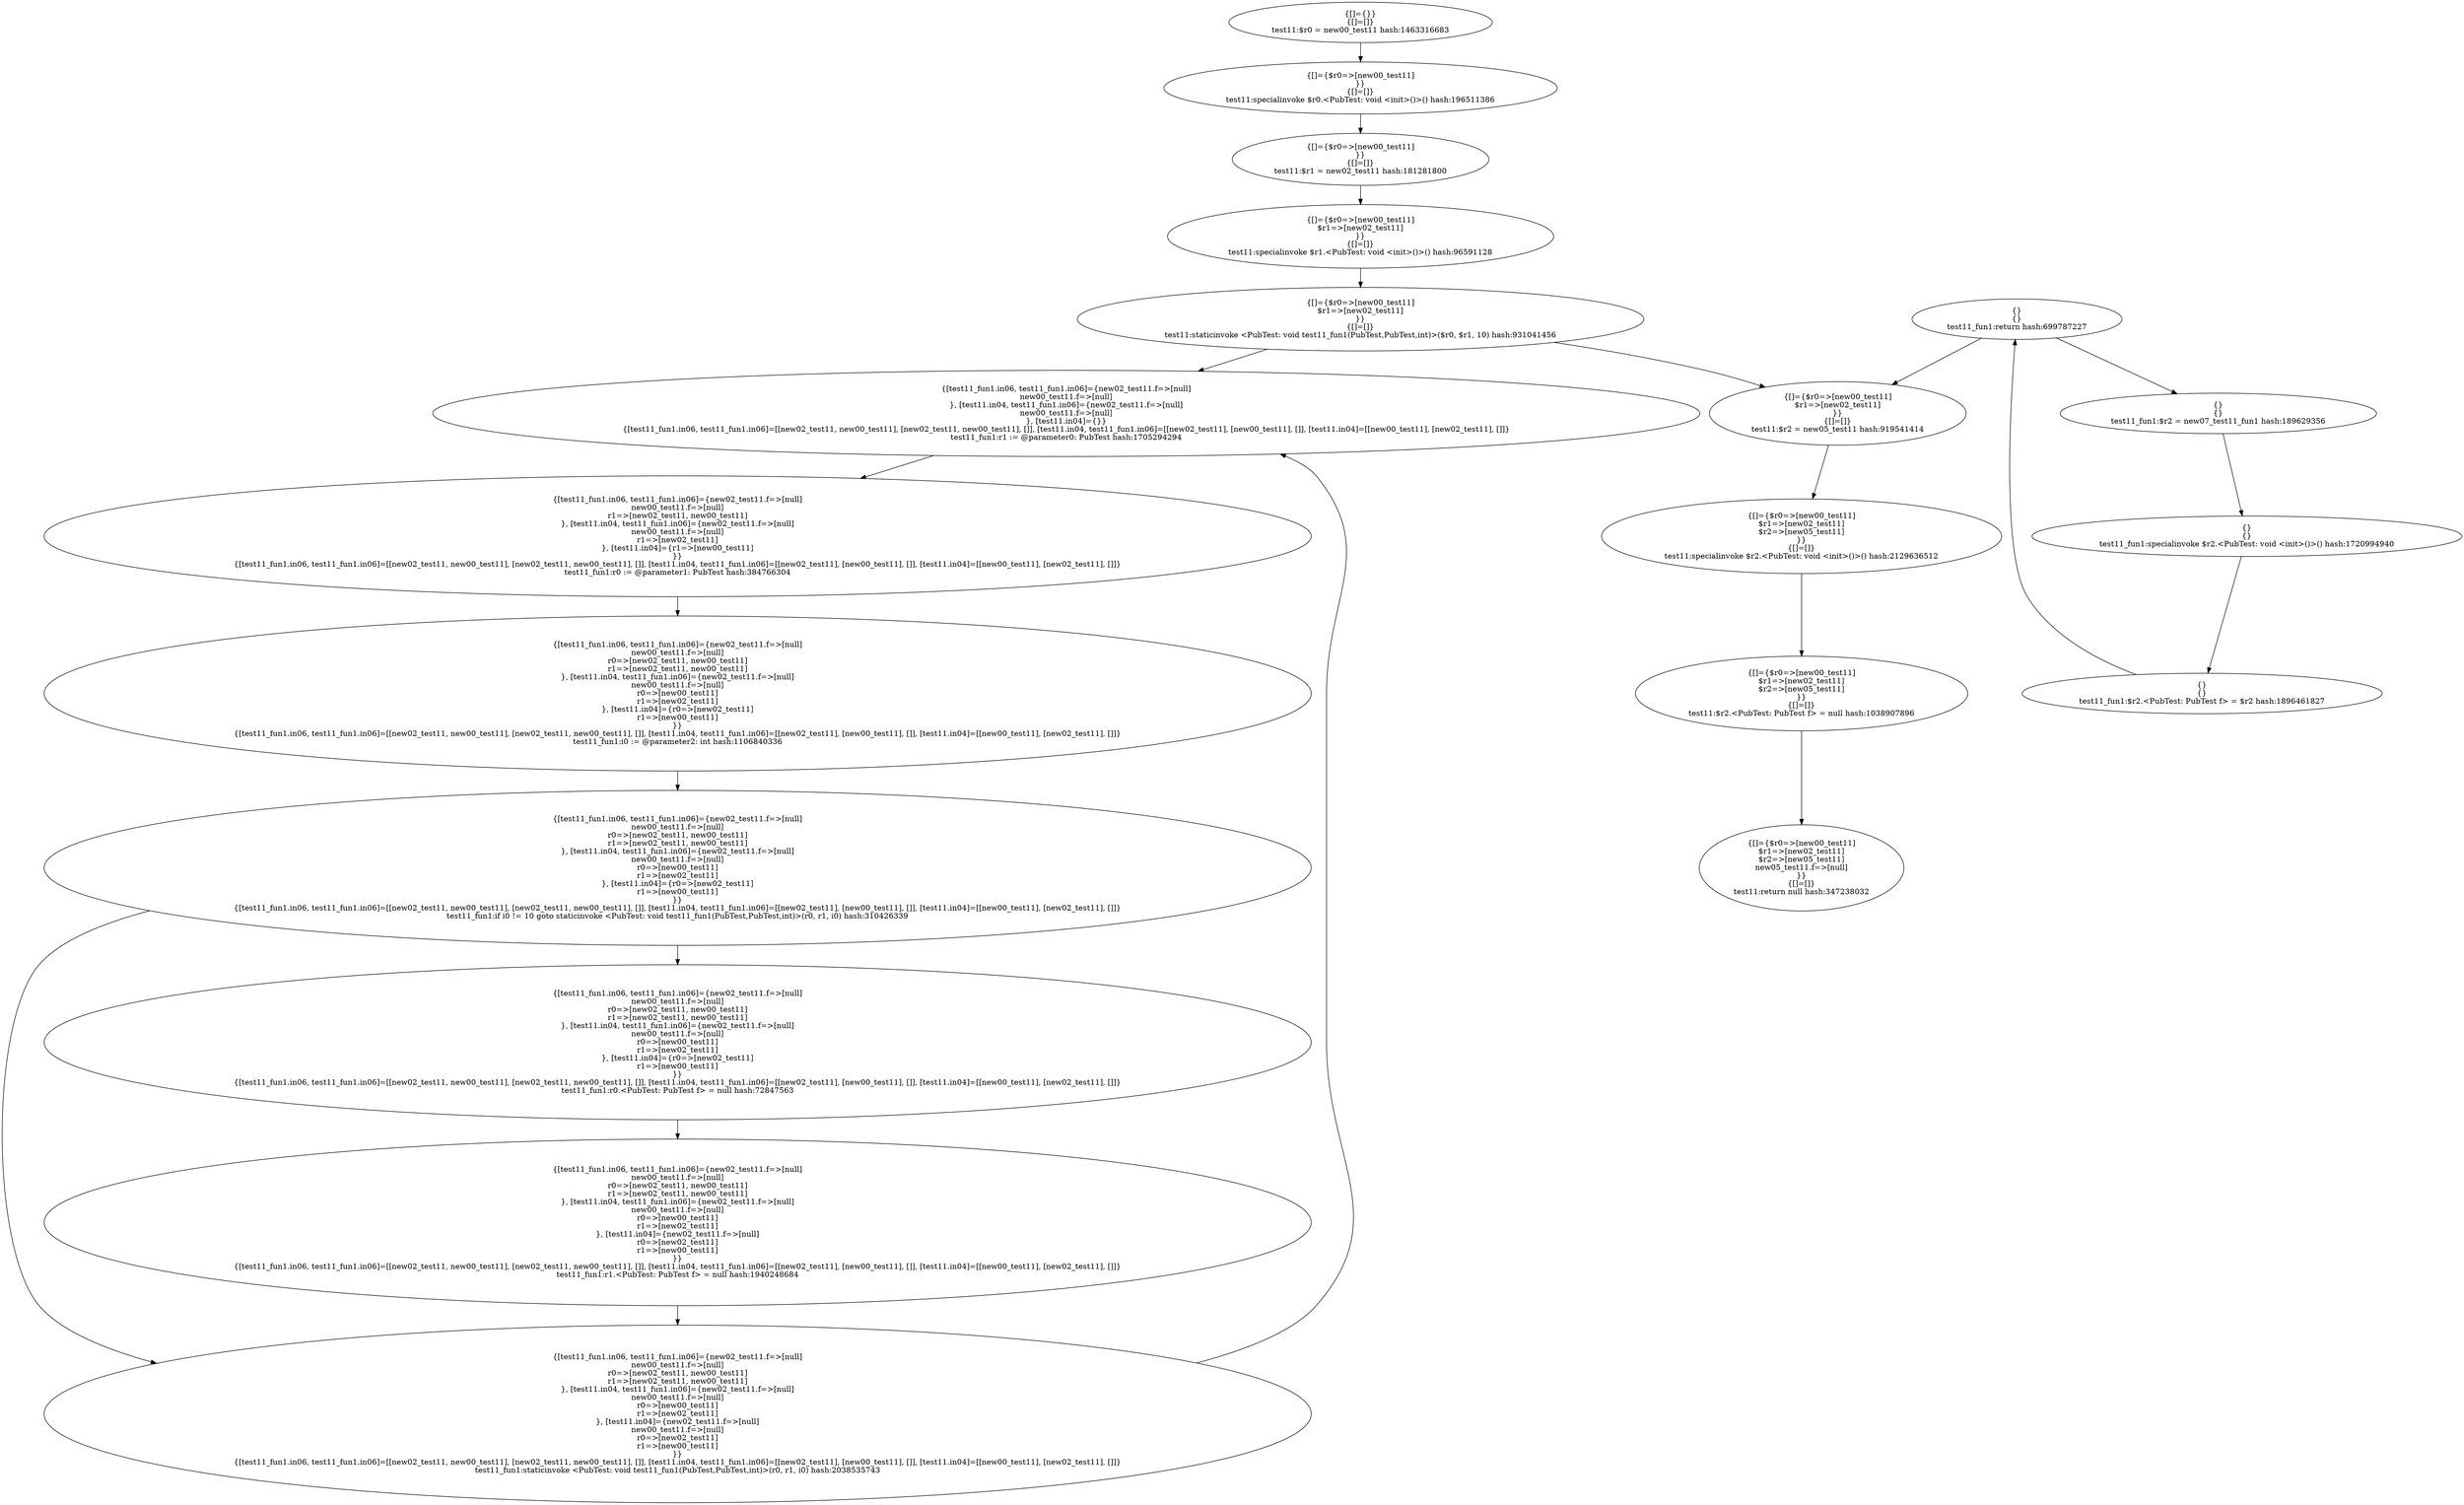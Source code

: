 digraph "./target1-pub/PubTest.test11" {
    "{[]={}}
{[]=[]}
test11:$r0 = new00_test11 hash:1463316683";
    "{[]={$r0=>[new00_test11]
}}
{[]=[]}
test11:specialinvoke $r0.<PubTest: void <init>()>() hash:196511386";
    "{[]={$r0=>[new00_test11]
}}
{[]=[]}
test11:$r1 = new02_test11 hash:181281800";
    "{[]={$r0=>[new00_test11]
$r1=>[new02_test11]
}}
{[]=[]}
test11:specialinvoke $r1.<PubTest: void <init>()>() hash:96591128";
    "{[]={$r0=>[new00_test11]
$r1=>[new02_test11]
}}
{[]=[]}
test11:staticinvoke <PubTest: void test11_fun1(PubTest,PubTest,int)>($r0, $r1, 10) hash:931041456";
    "{[]={$r0=>[new00_test11]
$r1=>[new02_test11]
}}
{[]=[]}
test11:$r2 = new05_test11 hash:919541414";
    "{[]={$r0=>[new00_test11]
$r1=>[new02_test11]
$r2=>[new05_test11]
}}
{[]=[]}
test11:specialinvoke $r2.<PubTest: void <init>()>() hash:2129636512";
    "{[]={$r0=>[new00_test11]
$r1=>[new02_test11]
$r2=>[new05_test11]
}}
{[]=[]}
test11:$r2.<PubTest: PubTest f> = null hash:1038907896";
    "{[]={$r0=>[new00_test11]
$r1=>[new02_test11]
$r2=>[new05_test11]
new05_test11.f=>[null]
}}
{[]=[]}
test11:return null hash:347238032";
    "{[test11_fun1.in06, test11_fun1.in06]={new02_test11.f=>[null]
new00_test11.f=>[null]
}, [test11.in04, test11_fun1.in06]={new02_test11.f=>[null]
new00_test11.f=>[null]
}, [test11.in04]={}}
{[test11_fun1.in06, test11_fun1.in06]=[[new02_test11, new00_test11], [new02_test11, new00_test11], []], [test11.in04, test11_fun1.in06]=[[new02_test11], [new00_test11], []], [test11.in04]=[[new00_test11], [new02_test11], []]}
test11_fun1:r1 := @parameter0: PubTest hash:1705294294";
    "{[test11_fun1.in06, test11_fun1.in06]={new02_test11.f=>[null]
new00_test11.f=>[null]
r1=>[new02_test11, new00_test11]
}, [test11.in04, test11_fun1.in06]={new02_test11.f=>[null]
new00_test11.f=>[null]
r1=>[new02_test11]
}, [test11.in04]={r1=>[new00_test11]
}}
{[test11_fun1.in06, test11_fun1.in06]=[[new02_test11, new00_test11], [new02_test11, new00_test11], []], [test11.in04, test11_fun1.in06]=[[new02_test11], [new00_test11], []], [test11.in04]=[[new00_test11], [new02_test11], []]}
test11_fun1:r0 := @parameter1: PubTest hash:384766304";
    "{[test11_fun1.in06, test11_fun1.in06]={new02_test11.f=>[null]
new00_test11.f=>[null]
r0=>[new02_test11, new00_test11]
r1=>[new02_test11, new00_test11]
}, [test11.in04, test11_fun1.in06]={new02_test11.f=>[null]
new00_test11.f=>[null]
r0=>[new00_test11]
r1=>[new02_test11]
}, [test11.in04]={r0=>[new02_test11]
r1=>[new00_test11]
}}
{[test11_fun1.in06, test11_fun1.in06]=[[new02_test11, new00_test11], [new02_test11, new00_test11], []], [test11.in04, test11_fun1.in06]=[[new02_test11], [new00_test11], []], [test11.in04]=[[new00_test11], [new02_test11], []]}
test11_fun1:i0 := @parameter2: int hash:1106840336";
    "{[test11_fun1.in06, test11_fun1.in06]={new02_test11.f=>[null]
new00_test11.f=>[null]
r0=>[new02_test11, new00_test11]
r1=>[new02_test11, new00_test11]
}, [test11.in04, test11_fun1.in06]={new02_test11.f=>[null]
new00_test11.f=>[null]
r0=>[new00_test11]
r1=>[new02_test11]
}, [test11.in04]={r0=>[new02_test11]
r1=>[new00_test11]
}}
{[test11_fun1.in06, test11_fun1.in06]=[[new02_test11, new00_test11], [new02_test11, new00_test11], []], [test11.in04, test11_fun1.in06]=[[new02_test11], [new00_test11], []], [test11.in04]=[[new00_test11], [new02_test11], []]}
test11_fun1:if i0 != 10 goto staticinvoke <PubTest: void test11_fun1(PubTest,PubTest,int)>(r0, r1, i0) hash:310426339";
    "{[test11_fun1.in06, test11_fun1.in06]={new02_test11.f=>[null]
new00_test11.f=>[null]
r0=>[new02_test11, new00_test11]
r1=>[new02_test11, new00_test11]
}, [test11.in04, test11_fun1.in06]={new02_test11.f=>[null]
new00_test11.f=>[null]
r0=>[new00_test11]
r1=>[new02_test11]
}, [test11.in04]={r0=>[new02_test11]
r1=>[new00_test11]
}}
{[test11_fun1.in06, test11_fun1.in06]=[[new02_test11, new00_test11], [new02_test11, new00_test11], []], [test11.in04, test11_fun1.in06]=[[new02_test11], [new00_test11], []], [test11.in04]=[[new00_test11], [new02_test11], []]}
test11_fun1:r0.<PubTest: PubTest f> = null hash:72847563";
    "{[test11_fun1.in06, test11_fun1.in06]={new02_test11.f=>[null]
new00_test11.f=>[null]
r0=>[new02_test11, new00_test11]
r1=>[new02_test11, new00_test11]
}, [test11.in04, test11_fun1.in06]={new02_test11.f=>[null]
new00_test11.f=>[null]
r0=>[new00_test11]
r1=>[new02_test11]
}, [test11.in04]={new02_test11.f=>[null]
r0=>[new02_test11]
r1=>[new00_test11]
}}
{[test11_fun1.in06, test11_fun1.in06]=[[new02_test11, new00_test11], [new02_test11, new00_test11], []], [test11.in04, test11_fun1.in06]=[[new02_test11], [new00_test11], []], [test11.in04]=[[new00_test11], [new02_test11], []]}
test11_fun1:r1.<PubTest: PubTest f> = null hash:1940248684";
    "{[test11_fun1.in06, test11_fun1.in06]={new02_test11.f=>[null]
new00_test11.f=>[null]
r0=>[new02_test11, new00_test11]
r1=>[new02_test11, new00_test11]
}, [test11.in04, test11_fun1.in06]={new02_test11.f=>[null]
new00_test11.f=>[null]
r0=>[new00_test11]
r1=>[new02_test11]
}, [test11.in04]={new02_test11.f=>[null]
new00_test11.f=>[null]
r0=>[new02_test11]
r1=>[new00_test11]
}}
{[test11_fun1.in06, test11_fun1.in06]=[[new02_test11, new00_test11], [new02_test11, new00_test11], []], [test11.in04, test11_fun1.in06]=[[new02_test11], [new00_test11], []], [test11.in04]=[[new00_test11], [new02_test11], []]}
test11_fun1:staticinvoke <PubTest: void test11_fun1(PubTest,PubTest,int)>(r0, r1, i0) hash:2038535743";
    "{}
{}
test11_fun1:$r2 = new07_test11_fun1 hash:189629356";
    "{}
{}
test11_fun1:specialinvoke $r2.<PubTest: void <init>()>() hash:1720994940";
    "{}
{}
test11_fun1:$r2.<PubTest: PubTest f> = $r2 hash:1896461827";
    "{}
{}
test11_fun1:return hash:699787227";
    "{[]={}}
{[]=[]}
test11:$r0 = new00_test11 hash:1463316683"->"{[]={$r0=>[new00_test11]
}}
{[]=[]}
test11:specialinvoke $r0.<PubTest: void <init>()>() hash:196511386";
    "{[]={$r0=>[new00_test11]
}}
{[]=[]}
test11:specialinvoke $r0.<PubTest: void <init>()>() hash:196511386"->"{[]={$r0=>[new00_test11]
}}
{[]=[]}
test11:$r1 = new02_test11 hash:181281800";
    "{[]={$r0=>[new00_test11]
}}
{[]=[]}
test11:$r1 = new02_test11 hash:181281800"->"{[]={$r0=>[new00_test11]
$r1=>[new02_test11]
}}
{[]=[]}
test11:specialinvoke $r1.<PubTest: void <init>()>() hash:96591128";
    "{[]={$r0=>[new00_test11]
$r1=>[new02_test11]
}}
{[]=[]}
test11:specialinvoke $r1.<PubTest: void <init>()>() hash:96591128"->"{[]={$r0=>[new00_test11]
$r1=>[new02_test11]
}}
{[]=[]}
test11:staticinvoke <PubTest: void test11_fun1(PubTest,PubTest,int)>($r0, $r1, 10) hash:931041456";
    "{[]={$r0=>[new00_test11]
$r1=>[new02_test11]
}}
{[]=[]}
test11:staticinvoke <PubTest: void test11_fun1(PubTest,PubTest,int)>($r0, $r1, 10) hash:931041456"->"{[test11_fun1.in06, test11_fun1.in06]={new02_test11.f=>[null]
new00_test11.f=>[null]
}, [test11.in04, test11_fun1.in06]={new02_test11.f=>[null]
new00_test11.f=>[null]
}, [test11.in04]={}}
{[test11_fun1.in06, test11_fun1.in06]=[[new02_test11, new00_test11], [new02_test11, new00_test11], []], [test11.in04, test11_fun1.in06]=[[new02_test11], [new00_test11], []], [test11.in04]=[[new00_test11], [new02_test11], []]}
test11_fun1:r1 := @parameter0: PubTest hash:1705294294";
    "{[]={$r0=>[new00_test11]
$r1=>[new02_test11]
}}
{[]=[]}
test11:staticinvoke <PubTest: void test11_fun1(PubTest,PubTest,int)>($r0, $r1, 10) hash:931041456"->"{[]={$r0=>[new00_test11]
$r1=>[new02_test11]
}}
{[]=[]}
test11:$r2 = new05_test11 hash:919541414";
    "{[]={$r0=>[new00_test11]
$r1=>[new02_test11]
}}
{[]=[]}
test11:$r2 = new05_test11 hash:919541414"->"{[]={$r0=>[new00_test11]
$r1=>[new02_test11]
$r2=>[new05_test11]
}}
{[]=[]}
test11:specialinvoke $r2.<PubTest: void <init>()>() hash:2129636512";
    "{[]={$r0=>[new00_test11]
$r1=>[new02_test11]
$r2=>[new05_test11]
}}
{[]=[]}
test11:specialinvoke $r2.<PubTest: void <init>()>() hash:2129636512"->"{[]={$r0=>[new00_test11]
$r1=>[new02_test11]
$r2=>[new05_test11]
}}
{[]=[]}
test11:$r2.<PubTest: PubTest f> = null hash:1038907896";
    "{[]={$r0=>[new00_test11]
$r1=>[new02_test11]
$r2=>[new05_test11]
}}
{[]=[]}
test11:$r2.<PubTest: PubTest f> = null hash:1038907896"->"{[]={$r0=>[new00_test11]
$r1=>[new02_test11]
$r2=>[new05_test11]
new05_test11.f=>[null]
}}
{[]=[]}
test11:return null hash:347238032";
    "{[test11_fun1.in06, test11_fun1.in06]={new02_test11.f=>[null]
new00_test11.f=>[null]
}, [test11.in04, test11_fun1.in06]={new02_test11.f=>[null]
new00_test11.f=>[null]
}, [test11.in04]={}}
{[test11_fun1.in06, test11_fun1.in06]=[[new02_test11, new00_test11], [new02_test11, new00_test11], []], [test11.in04, test11_fun1.in06]=[[new02_test11], [new00_test11], []], [test11.in04]=[[new00_test11], [new02_test11], []]}
test11_fun1:r1 := @parameter0: PubTest hash:1705294294"->"{[test11_fun1.in06, test11_fun1.in06]={new02_test11.f=>[null]
new00_test11.f=>[null]
r1=>[new02_test11, new00_test11]
}, [test11.in04, test11_fun1.in06]={new02_test11.f=>[null]
new00_test11.f=>[null]
r1=>[new02_test11]
}, [test11.in04]={r1=>[new00_test11]
}}
{[test11_fun1.in06, test11_fun1.in06]=[[new02_test11, new00_test11], [new02_test11, new00_test11], []], [test11.in04, test11_fun1.in06]=[[new02_test11], [new00_test11], []], [test11.in04]=[[new00_test11], [new02_test11], []]}
test11_fun1:r0 := @parameter1: PubTest hash:384766304";
    "{[test11_fun1.in06, test11_fun1.in06]={new02_test11.f=>[null]
new00_test11.f=>[null]
r1=>[new02_test11, new00_test11]
}, [test11.in04, test11_fun1.in06]={new02_test11.f=>[null]
new00_test11.f=>[null]
r1=>[new02_test11]
}, [test11.in04]={r1=>[new00_test11]
}}
{[test11_fun1.in06, test11_fun1.in06]=[[new02_test11, new00_test11], [new02_test11, new00_test11], []], [test11.in04, test11_fun1.in06]=[[new02_test11], [new00_test11], []], [test11.in04]=[[new00_test11], [new02_test11], []]}
test11_fun1:r0 := @parameter1: PubTest hash:384766304"->"{[test11_fun1.in06, test11_fun1.in06]={new02_test11.f=>[null]
new00_test11.f=>[null]
r0=>[new02_test11, new00_test11]
r1=>[new02_test11, new00_test11]
}, [test11.in04, test11_fun1.in06]={new02_test11.f=>[null]
new00_test11.f=>[null]
r0=>[new00_test11]
r1=>[new02_test11]
}, [test11.in04]={r0=>[new02_test11]
r1=>[new00_test11]
}}
{[test11_fun1.in06, test11_fun1.in06]=[[new02_test11, new00_test11], [new02_test11, new00_test11], []], [test11.in04, test11_fun1.in06]=[[new02_test11], [new00_test11], []], [test11.in04]=[[new00_test11], [new02_test11], []]}
test11_fun1:i0 := @parameter2: int hash:1106840336";
    "{[test11_fun1.in06, test11_fun1.in06]={new02_test11.f=>[null]
new00_test11.f=>[null]
r0=>[new02_test11, new00_test11]
r1=>[new02_test11, new00_test11]
}, [test11.in04, test11_fun1.in06]={new02_test11.f=>[null]
new00_test11.f=>[null]
r0=>[new00_test11]
r1=>[new02_test11]
}, [test11.in04]={r0=>[new02_test11]
r1=>[new00_test11]
}}
{[test11_fun1.in06, test11_fun1.in06]=[[new02_test11, new00_test11], [new02_test11, new00_test11], []], [test11.in04, test11_fun1.in06]=[[new02_test11], [new00_test11], []], [test11.in04]=[[new00_test11], [new02_test11], []]}
test11_fun1:i0 := @parameter2: int hash:1106840336"->"{[test11_fun1.in06, test11_fun1.in06]={new02_test11.f=>[null]
new00_test11.f=>[null]
r0=>[new02_test11, new00_test11]
r1=>[new02_test11, new00_test11]
}, [test11.in04, test11_fun1.in06]={new02_test11.f=>[null]
new00_test11.f=>[null]
r0=>[new00_test11]
r1=>[new02_test11]
}, [test11.in04]={r0=>[new02_test11]
r1=>[new00_test11]
}}
{[test11_fun1.in06, test11_fun1.in06]=[[new02_test11, new00_test11], [new02_test11, new00_test11], []], [test11.in04, test11_fun1.in06]=[[new02_test11], [new00_test11], []], [test11.in04]=[[new00_test11], [new02_test11], []]}
test11_fun1:if i0 != 10 goto staticinvoke <PubTest: void test11_fun1(PubTest,PubTest,int)>(r0, r1, i0) hash:310426339";
    "{[test11_fun1.in06, test11_fun1.in06]={new02_test11.f=>[null]
new00_test11.f=>[null]
r0=>[new02_test11, new00_test11]
r1=>[new02_test11, new00_test11]
}, [test11.in04, test11_fun1.in06]={new02_test11.f=>[null]
new00_test11.f=>[null]
r0=>[new00_test11]
r1=>[new02_test11]
}, [test11.in04]={r0=>[new02_test11]
r1=>[new00_test11]
}}
{[test11_fun1.in06, test11_fun1.in06]=[[new02_test11, new00_test11], [new02_test11, new00_test11], []], [test11.in04, test11_fun1.in06]=[[new02_test11], [new00_test11], []], [test11.in04]=[[new00_test11], [new02_test11], []]}
test11_fun1:if i0 != 10 goto staticinvoke <PubTest: void test11_fun1(PubTest,PubTest,int)>(r0, r1, i0) hash:310426339"->"{[test11_fun1.in06, test11_fun1.in06]={new02_test11.f=>[null]
new00_test11.f=>[null]
r0=>[new02_test11, new00_test11]
r1=>[new02_test11, new00_test11]
}, [test11.in04, test11_fun1.in06]={new02_test11.f=>[null]
new00_test11.f=>[null]
r0=>[new00_test11]
r1=>[new02_test11]
}, [test11.in04]={r0=>[new02_test11]
r1=>[new00_test11]
}}
{[test11_fun1.in06, test11_fun1.in06]=[[new02_test11, new00_test11], [new02_test11, new00_test11], []], [test11.in04, test11_fun1.in06]=[[new02_test11], [new00_test11], []], [test11.in04]=[[new00_test11], [new02_test11], []]}
test11_fun1:r0.<PubTest: PubTest f> = null hash:72847563";
    "{[test11_fun1.in06, test11_fun1.in06]={new02_test11.f=>[null]
new00_test11.f=>[null]
r0=>[new02_test11, new00_test11]
r1=>[new02_test11, new00_test11]
}, [test11.in04, test11_fun1.in06]={new02_test11.f=>[null]
new00_test11.f=>[null]
r0=>[new00_test11]
r1=>[new02_test11]
}, [test11.in04]={r0=>[new02_test11]
r1=>[new00_test11]
}}
{[test11_fun1.in06, test11_fun1.in06]=[[new02_test11, new00_test11], [new02_test11, new00_test11], []], [test11.in04, test11_fun1.in06]=[[new02_test11], [new00_test11], []], [test11.in04]=[[new00_test11], [new02_test11], []]}
test11_fun1:if i0 != 10 goto staticinvoke <PubTest: void test11_fun1(PubTest,PubTest,int)>(r0, r1, i0) hash:310426339"->"{[test11_fun1.in06, test11_fun1.in06]={new02_test11.f=>[null]
new00_test11.f=>[null]
r0=>[new02_test11, new00_test11]
r1=>[new02_test11, new00_test11]
}, [test11.in04, test11_fun1.in06]={new02_test11.f=>[null]
new00_test11.f=>[null]
r0=>[new00_test11]
r1=>[new02_test11]
}, [test11.in04]={new02_test11.f=>[null]
new00_test11.f=>[null]
r0=>[new02_test11]
r1=>[new00_test11]
}}
{[test11_fun1.in06, test11_fun1.in06]=[[new02_test11, new00_test11], [new02_test11, new00_test11], []], [test11.in04, test11_fun1.in06]=[[new02_test11], [new00_test11], []], [test11.in04]=[[new00_test11], [new02_test11], []]}
test11_fun1:staticinvoke <PubTest: void test11_fun1(PubTest,PubTest,int)>(r0, r1, i0) hash:2038535743";
    "{[test11_fun1.in06, test11_fun1.in06]={new02_test11.f=>[null]
new00_test11.f=>[null]
r0=>[new02_test11, new00_test11]
r1=>[new02_test11, new00_test11]
}, [test11.in04, test11_fun1.in06]={new02_test11.f=>[null]
new00_test11.f=>[null]
r0=>[new00_test11]
r1=>[new02_test11]
}, [test11.in04]={r0=>[new02_test11]
r1=>[new00_test11]
}}
{[test11_fun1.in06, test11_fun1.in06]=[[new02_test11, new00_test11], [new02_test11, new00_test11], []], [test11.in04, test11_fun1.in06]=[[new02_test11], [new00_test11], []], [test11.in04]=[[new00_test11], [new02_test11], []]}
test11_fun1:r0.<PubTest: PubTest f> = null hash:72847563"->"{[test11_fun1.in06, test11_fun1.in06]={new02_test11.f=>[null]
new00_test11.f=>[null]
r0=>[new02_test11, new00_test11]
r1=>[new02_test11, new00_test11]
}, [test11.in04, test11_fun1.in06]={new02_test11.f=>[null]
new00_test11.f=>[null]
r0=>[new00_test11]
r1=>[new02_test11]
}, [test11.in04]={new02_test11.f=>[null]
r0=>[new02_test11]
r1=>[new00_test11]
}}
{[test11_fun1.in06, test11_fun1.in06]=[[new02_test11, new00_test11], [new02_test11, new00_test11], []], [test11.in04, test11_fun1.in06]=[[new02_test11], [new00_test11], []], [test11.in04]=[[new00_test11], [new02_test11], []]}
test11_fun1:r1.<PubTest: PubTest f> = null hash:1940248684";
    "{[test11_fun1.in06, test11_fun1.in06]={new02_test11.f=>[null]
new00_test11.f=>[null]
r0=>[new02_test11, new00_test11]
r1=>[new02_test11, new00_test11]
}, [test11.in04, test11_fun1.in06]={new02_test11.f=>[null]
new00_test11.f=>[null]
r0=>[new00_test11]
r1=>[new02_test11]
}, [test11.in04]={new02_test11.f=>[null]
r0=>[new02_test11]
r1=>[new00_test11]
}}
{[test11_fun1.in06, test11_fun1.in06]=[[new02_test11, new00_test11], [new02_test11, new00_test11], []], [test11.in04, test11_fun1.in06]=[[new02_test11], [new00_test11], []], [test11.in04]=[[new00_test11], [new02_test11], []]}
test11_fun1:r1.<PubTest: PubTest f> = null hash:1940248684"->"{[test11_fun1.in06, test11_fun1.in06]={new02_test11.f=>[null]
new00_test11.f=>[null]
r0=>[new02_test11, new00_test11]
r1=>[new02_test11, new00_test11]
}, [test11.in04, test11_fun1.in06]={new02_test11.f=>[null]
new00_test11.f=>[null]
r0=>[new00_test11]
r1=>[new02_test11]
}, [test11.in04]={new02_test11.f=>[null]
new00_test11.f=>[null]
r0=>[new02_test11]
r1=>[new00_test11]
}}
{[test11_fun1.in06, test11_fun1.in06]=[[new02_test11, new00_test11], [new02_test11, new00_test11], []], [test11.in04, test11_fun1.in06]=[[new02_test11], [new00_test11], []], [test11.in04]=[[new00_test11], [new02_test11], []]}
test11_fun1:staticinvoke <PubTest: void test11_fun1(PubTest,PubTest,int)>(r0, r1, i0) hash:2038535743";
    "{[test11_fun1.in06, test11_fun1.in06]={new02_test11.f=>[null]
new00_test11.f=>[null]
r0=>[new02_test11, new00_test11]
r1=>[new02_test11, new00_test11]
}, [test11.in04, test11_fun1.in06]={new02_test11.f=>[null]
new00_test11.f=>[null]
r0=>[new00_test11]
r1=>[new02_test11]
}, [test11.in04]={new02_test11.f=>[null]
new00_test11.f=>[null]
r0=>[new02_test11]
r1=>[new00_test11]
}}
{[test11_fun1.in06, test11_fun1.in06]=[[new02_test11, new00_test11], [new02_test11, new00_test11], []], [test11.in04, test11_fun1.in06]=[[new02_test11], [new00_test11], []], [test11.in04]=[[new00_test11], [new02_test11], []]}
test11_fun1:staticinvoke <PubTest: void test11_fun1(PubTest,PubTest,int)>(r0, r1, i0) hash:2038535743"->"{[test11_fun1.in06, test11_fun1.in06]={new02_test11.f=>[null]
new00_test11.f=>[null]
}, [test11.in04, test11_fun1.in06]={new02_test11.f=>[null]
new00_test11.f=>[null]
}, [test11.in04]={}}
{[test11_fun1.in06, test11_fun1.in06]=[[new02_test11, new00_test11], [new02_test11, new00_test11], []], [test11.in04, test11_fun1.in06]=[[new02_test11], [new00_test11], []], [test11.in04]=[[new00_test11], [new02_test11], []]}
test11_fun1:r1 := @parameter0: PubTest hash:1705294294";
    "{}
{}
test11_fun1:$r2 = new07_test11_fun1 hash:189629356"->"{}
{}
test11_fun1:specialinvoke $r2.<PubTest: void <init>()>() hash:1720994940";
    "{}
{}
test11_fun1:specialinvoke $r2.<PubTest: void <init>()>() hash:1720994940"->"{}
{}
test11_fun1:$r2.<PubTest: PubTest f> = $r2 hash:1896461827";
    "{}
{}
test11_fun1:$r2.<PubTest: PubTest f> = $r2 hash:1896461827"->"{}
{}
test11_fun1:return hash:699787227";
    "{}
{}
test11_fun1:return hash:699787227"->"{[]={$r0=>[new00_test11]
$r1=>[new02_test11]
}}
{[]=[]}
test11:$r2 = new05_test11 hash:919541414";
    "{}
{}
test11_fun1:return hash:699787227"->"{}
{}
test11_fun1:$r2 = new07_test11_fun1 hash:189629356";
}
